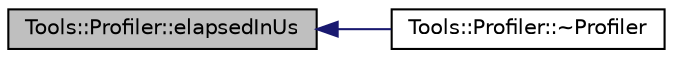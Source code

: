 digraph "Tools::Profiler::elapsedInUs"
{
 // INTERACTIVE_SVG=YES
  edge [fontname="Helvetica",fontsize="10",labelfontname="Helvetica",labelfontsize="10"];
  node [fontname="Helvetica",fontsize="10",shape=record];
  rankdir="LR";
  Node1 [label="Tools::Profiler::elapsedInUs",height=0.2,width=0.4,color="black", fillcolor="grey75", style="filled", fontcolor="black"];
  Node1 -> Node2 [dir="back",color="midnightblue",fontsize="10",style="solid",fontname="Helvetica"];
  Node2 [label="Tools::Profiler::~Profiler",height=0.2,width=0.4,color="black", fillcolor="white", style="filled",URL="$class_tools_1_1_profiler.html#a25d89459461ad79959003931293f1269"];
}
